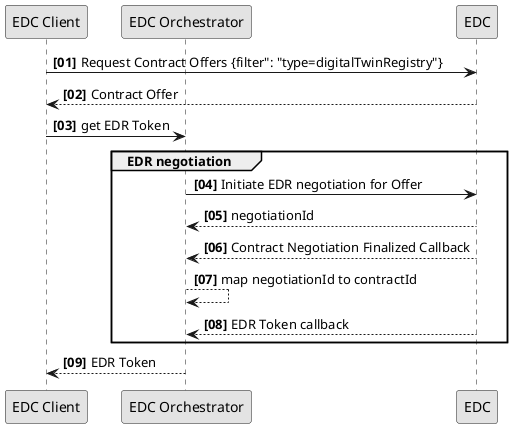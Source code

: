 @startuml
skinparam monochrome true
skinparam shadowing false
skinparam defaultFontName "Architects daughter"


autonumber "<b>[00]"

participant "EDC Client" as IRS
participant "EDC Orchestrator" as orchestrator
participant "EDC" as EDC

IRS -> EDC: Request Contract Offers {filter": "type=digitalTwinRegistry"}
IRS <-- EDC: Contract Offer

IRS -> orchestrator: get EDR Token

group EDR negotiation

    orchestrator -> EDC: Initiate EDR negotiation for Offer
    orchestrator <-- EDC: negotiationId
    orchestrator <-- EDC: Contract Negotiation Finalized Callback
    orchestrator --> orchestrator: map negotiationId to contractId
    orchestrator <-- EDC : EDR Token callback
end

IRS <-- orchestrator: EDR Token

@enduml
